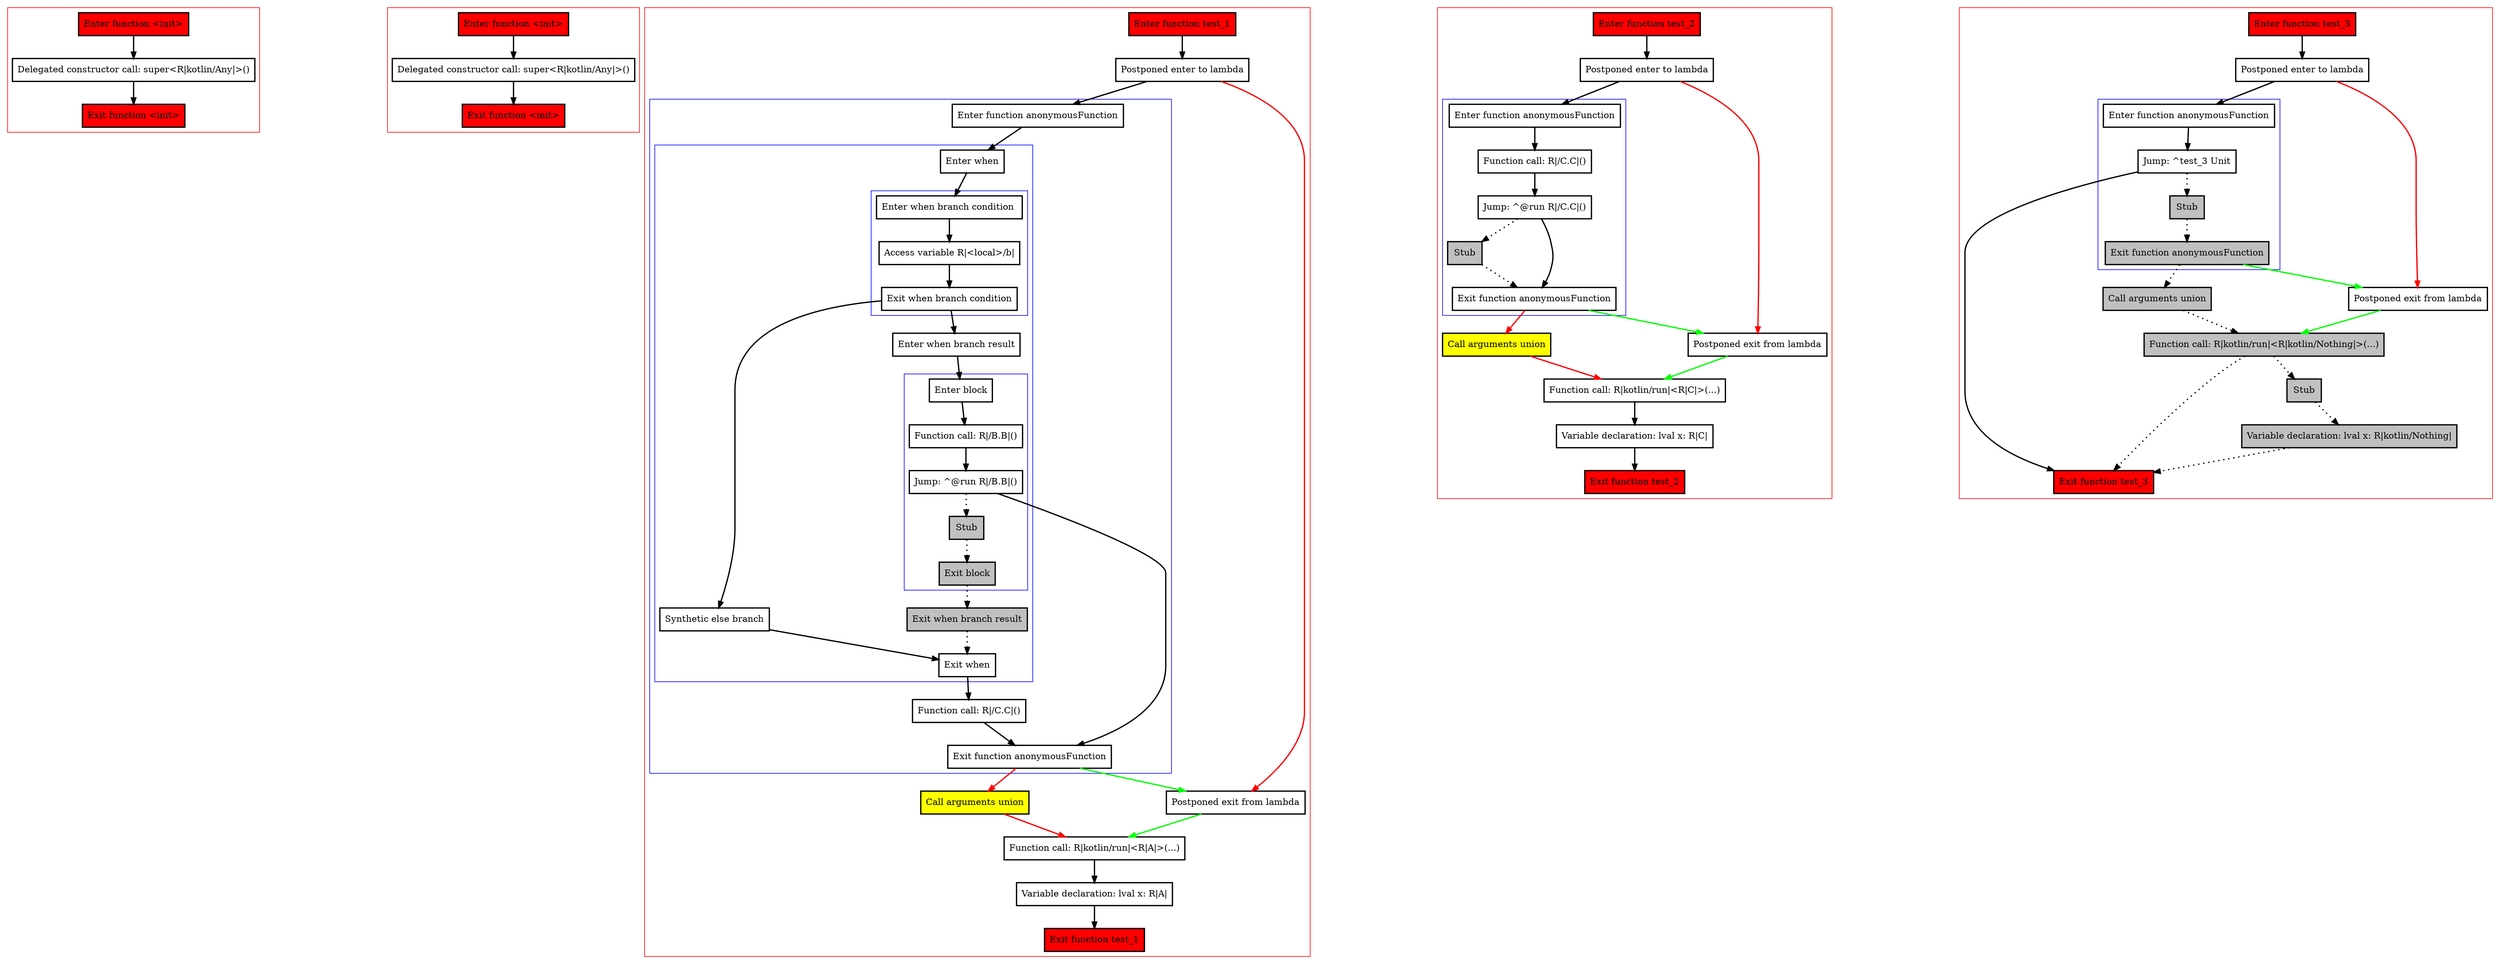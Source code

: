 digraph returnValuesFromLambda_kt {
    graph [nodesep=3]
    node [shape=box penwidth=2]
    edge [penwidth=2]

    subgraph cluster_0 {
        color=red
        0 [label="Enter function <init>" style="filled" fillcolor=red];
        1 [label="Delegated constructor call: super<R|kotlin/Any|>()"];
        2 [label="Exit function <init>" style="filled" fillcolor=red];
    }

    0 -> {1};
    1 -> {2};

    subgraph cluster_1 {
        color=red
        3 [label="Enter function <init>" style="filled" fillcolor=red];
        4 [label="Delegated constructor call: super<R|kotlin/Any|>()"];
        5 [label="Exit function <init>" style="filled" fillcolor=red];
    }

    3 -> {4};
    4 -> {5};

    subgraph cluster_2 {
        color=red
        6 [label="Enter function test_1" style="filled" fillcolor=red];
        7 [label="Postponed enter to lambda"];
        subgraph cluster_3 {
            color=blue
            8 [label="Enter function anonymousFunction"];
            subgraph cluster_4 {
                color=blue
                9 [label="Enter when"];
                subgraph cluster_5 {
                    color=blue
                    10 [label="Enter when branch condition "];
                    11 [label="Access variable R|<local>/b|"];
                    12 [label="Exit when branch condition"];
                }
                13 [label="Synthetic else branch"];
                14 [label="Enter when branch result"];
                subgraph cluster_6 {
                    color=blue
                    15 [label="Enter block"];
                    16 [label="Function call: R|/B.B|()"];
                    17 [label="Jump: ^@run R|/B.B|()"];
                    18 [label="Stub" style="filled" fillcolor=gray];
                    19 [label="Exit block" style="filled" fillcolor=gray];
                }
                20 [label="Exit when branch result" style="filled" fillcolor=gray];
                21 [label="Exit when"];
            }
            22 [label="Function call: R|/C.C|()"];
            23 [label="Exit function anonymousFunction"];
        }
        24 [label="Call arguments union" style="filled" fillcolor=yellow];
        25 [label="Postponed exit from lambda"];
        26 [label="Function call: R|kotlin/run|<R|A|>(...)"];
        27 [label="Variable declaration: lval x: R|A|"];
        28 [label="Exit function test_1" style="filled" fillcolor=red];
    }

    6 -> {7};
    7 -> {8};
    7 -> {25} [color=red];
    8 -> {9};
    9 -> {10};
    10 -> {11};
    11 -> {12};
    12 -> {14 13};
    13 -> {21};
    14 -> {15};
    15 -> {16};
    16 -> {17};
    17 -> {23};
    17 -> {18} [style=dotted];
    18 -> {19} [style=dotted];
    19 -> {20} [style=dotted];
    20 -> {21} [style=dotted];
    21 -> {22};
    22 -> {23};
    23 -> {25} [color=green];
    23 -> {24} [color=red];
    24 -> {26} [color=red];
    25 -> {26} [color=green];
    26 -> {27};
    27 -> {28};

    subgraph cluster_7 {
        color=red
        29 [label="Enter function test_2" style="filled" fillcolor=red];
        30 [label="Postponed enter to lambda"];
        subgraph cluster_8 {
            color=blue
            31 [label="Enter function anonymousFunction"];
            32 [label="Function call: R|/C.C|()"];
            33 [label="Jump: ^@run R|/C.C|()"];
            34 [label="Stub" style="filled" fillcolor=gray];
            35 [label="Exit function anonymousFunction"];
        }
        36 [label="Call arguments union" style="filled" fillcolor=yellow];
        37 [label="Postponed exit from lambda"];
        38 [label="Function call: R|kotlin/run|<R|C|>(...)"];
        39 [label="Variable declaration: lval x: R|C|"];
        40 [label="Exit function test_2" style="filled" fillcolor=red];
    }

    29 -> {30};
    30 -> {31};
    30 -> {37} [color=red];
    31 -> {32};
    32 -> {33};
    33 -> {35};
    33 -> {34} [style=dotted];
    34 -> {35} [style=dotted];
    35 -> {37} [color=green];
    35 -> {36} [color=red];
    36 -> {38} [color=red];
    37 -> {38} [color=green];
    38 -> {39};
    39 -> {40};

    subgraph cluster_9 {
        color=red
        41 [label="Enter function test_3" style="filled" fillcolor=red];
        42 [label="Postponed enter to lambda"];
        subgraph cluster_10 {
            color=blue
            43 [label="Enter function anonymousFunction"];
            44 [label="Jump: ^test_3 Unit"];
            45 [label="Stub" style="filled" fillcolor=gray];
            46 [label="Exit function anonymousFunction" style="filled" fillcolor=gray];
        }
        47 [label="Call arguments union" style="filled" fillcolor=gray];
        48 [label="Postponed exit from lambda"];
        49 [label="Function call: R|kotlin/run|<R|kotlin/Nothing|>(...)" style="filled" fillcolor=gray];
        50 [label="Stub" style="filled" fillcolor=gray];
        51 [label="Variable declaration: lval x: R|kotlin/Nothing|" style="filled" fillcolor=gray];
        52 [label="Exit function test_3" style="filled" fillcolor=red];
    }

    41 -> {42};
    42 -> {43};
    42 -> {48} [color=red];
    43 -> {44};
    44 -> {52};
    44 -> {45} [style=dotted];
    45 -> {46} [style=dotted];
    46 -> {47} [style=dotted];
    46 -> {48} [color=green];
    47 -> {49} [style=dotted];
    48 -> {49} [color=green];
    49 -> {52 50} [style=dotted];
    50 -> {51} [style=dotted];
    51 -> {52} [style=dotted];

}
